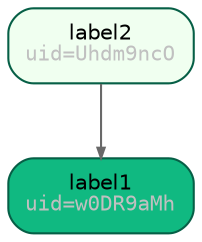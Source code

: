 digraph w0DR9aMh {
	node [color="#065f46" fillcolor=honeydew fontname=Helvetica fontsize=10 shape=box style="rounded,filled"]
	edge [arrowsize=0.5]
	w0DR9aMh [label=" <label1<BR/><FONT COLOR=\"GREY\" POINT-SIZE=\"10\" FACE=\"Monospace\">uid=w0DR9aMh</FONT>>" fillcolor="#10b981"]
	Uhdm9ncO [label=<label2<BR/><FONT COLOR="GREY" POINT-SIZE="10" FACE="Monospace">uid=Uhdm9ncO</FONT>>]
	w0DR9aMh [label=<label1<BR/><FONT COLOR="GREY" POINT-SIZE="10" FACE="Monospace">uid=w0DR9aMh</FONT>>]
	Uhdm9ncO -> w0DR9aMh [color=dimgrey]
}
